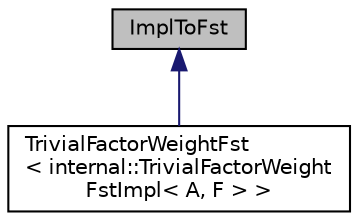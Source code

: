 digraph "ImplToFst"
{
  edge [fontname="Helvetica",fontsize="10",labelfontname="Helvetica",labelfontsize="10"];
  node [fontname="Helvetica",fontsize="10",shape=record];
  Node0 [label="ImplToFst",height=0.2,width=0.4,color="black", fillcolor="grey75", style="filled", fontcolor="black"];
  Node0 -> Node1 [dir="back",color="midnightblue",fontsize="10",style="solid",fontname="Helvetica"];
  Node1 [label="TrivialFactorWeightFst\l\< internal::TrivialFactorWeight\lFstImpl\< A, F \> \>",height=0.2,width=0.4,color="black", fillcolor="white", style="filled",URL="$classfst_1_1TrivialFactorWeightFst.html",tooltip="TrivialFactorWeightFst takes as template parameter a FactorIterator as defined above. "];
}
